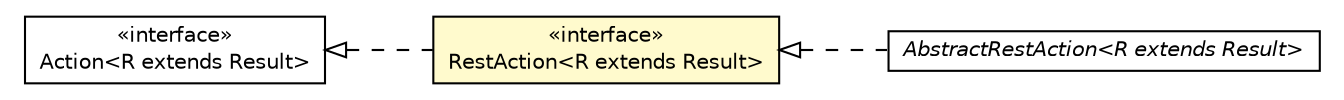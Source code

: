#!/usr/local/bin/dot
#
# Class diagram 
# Generated by UMLGraph version R5_6-24-gf6e263 (http://www.umlgraph.org/)
#

digraph G {
	edge [fontname="Helvetica",fontsize=10,labelfontname="Helvetica",labelfontsize=10];
	node [fontname="Helvetica",fontsize=10,shape=plaintext];
	nodesep=0.25;
	ranksep=0.5;
	rankdir=LR;
	// com.gwtplatform.dispatch.shared.Action<R extends com.gwtplatform.dispatch.shared.Result>
	c337271 [label=<<table title="com.gwtplatform.dispatch.shared.Action" border="0" cellborder="1" cellspacing="0" cellpadding="2" port="p" href="../Action.html">
		<tr><td><table border="0" cellspacing="0" cellpadding="1">
<tr><td align="center" balign="center"> &#171;interface&#187; </td></tr>
<tr><td align="center" balign="center"> Action&lt;R extends Result&gt; </td></tr>
		</table></td></tr>
		</table>>, URL="../Action.html", fontname="Helvetica", fontcolor="black", fontsize=10.0];
	// com.gwtplatform.dispatch.shared.rest.RestAction<R extends com.gwtplatform.dispatch.shared.Result>
	c337539 [label=<<table title="com.gwtplatform.dispatch.shared.rest.RestAction" border="0" cellborder="1" cellspacing="0" cellpadding="2" port="p" bgcolor="lemonChiffon" href="./RestAction.html">
		<tr><td><table border="0" cellspacing="0" cellpadding="1">
<tr><td align="center" balign="center"> &#171;interface&#187; </td></tr>
<tr><td align="center" balign="center"> RestAction&lt;R extends Result&gt; </td></tr>
		</table></td></tr>
		</table>>, URL="./RestAction.html", fontname="Helvetica", fontcolor="black", fontsize=10.0];
	// com.gwtplatform.dispatch.client.rest.AbstractRestAction<R extends com.gwtplatform.dispatch.shared.Result>
	c337543 [label=<<table title="com.gwtplatform.dispatch.client.rest.AbstractRestAction" border="0" cellborder="1" cellspacing="0" cellpadding="2" port="p" href="../../client/rest/AbstractRestAction.html">
		<tr><td><table border="0" cellspacing="0" cellpadding="1">
<tr><td align="center" balign="center"><font face="Helvetica-Oblique"> AbstractRestAction&lt;R extends Result&gt; </font></td></tr>
		</table></td></tr>
		</table>>, URL="../../client/rest/AbstractRestAction.html", fontname="Helvetica", fontcolor="black", fontsize=10.0];
	//com.gwtplatform.dispatch.shared.rest.RestAction<R extends com.gwtplatform.dispatch.shared.Result> implements com.gwtplatform.dispatch.shared.Action<R extends com.gwtplatform.dispatch.shared.Result>
	c337271:p -> c337539:p [dir=back,arrowtail=empty,style=dashed];
	//com.gwtplatform.dispatch.client.rest.AbstractRestAction<R extends com.gwtplatform.dispatch.shared.Result> implements com.gwtplatform.dispatch.shared.rest.RestAction<R extends com.gwtplatform.dispatch.shared.Result>
	c337539:p -> c337543:p [dir=back,arrowtail=empty,style=dashed];
}

